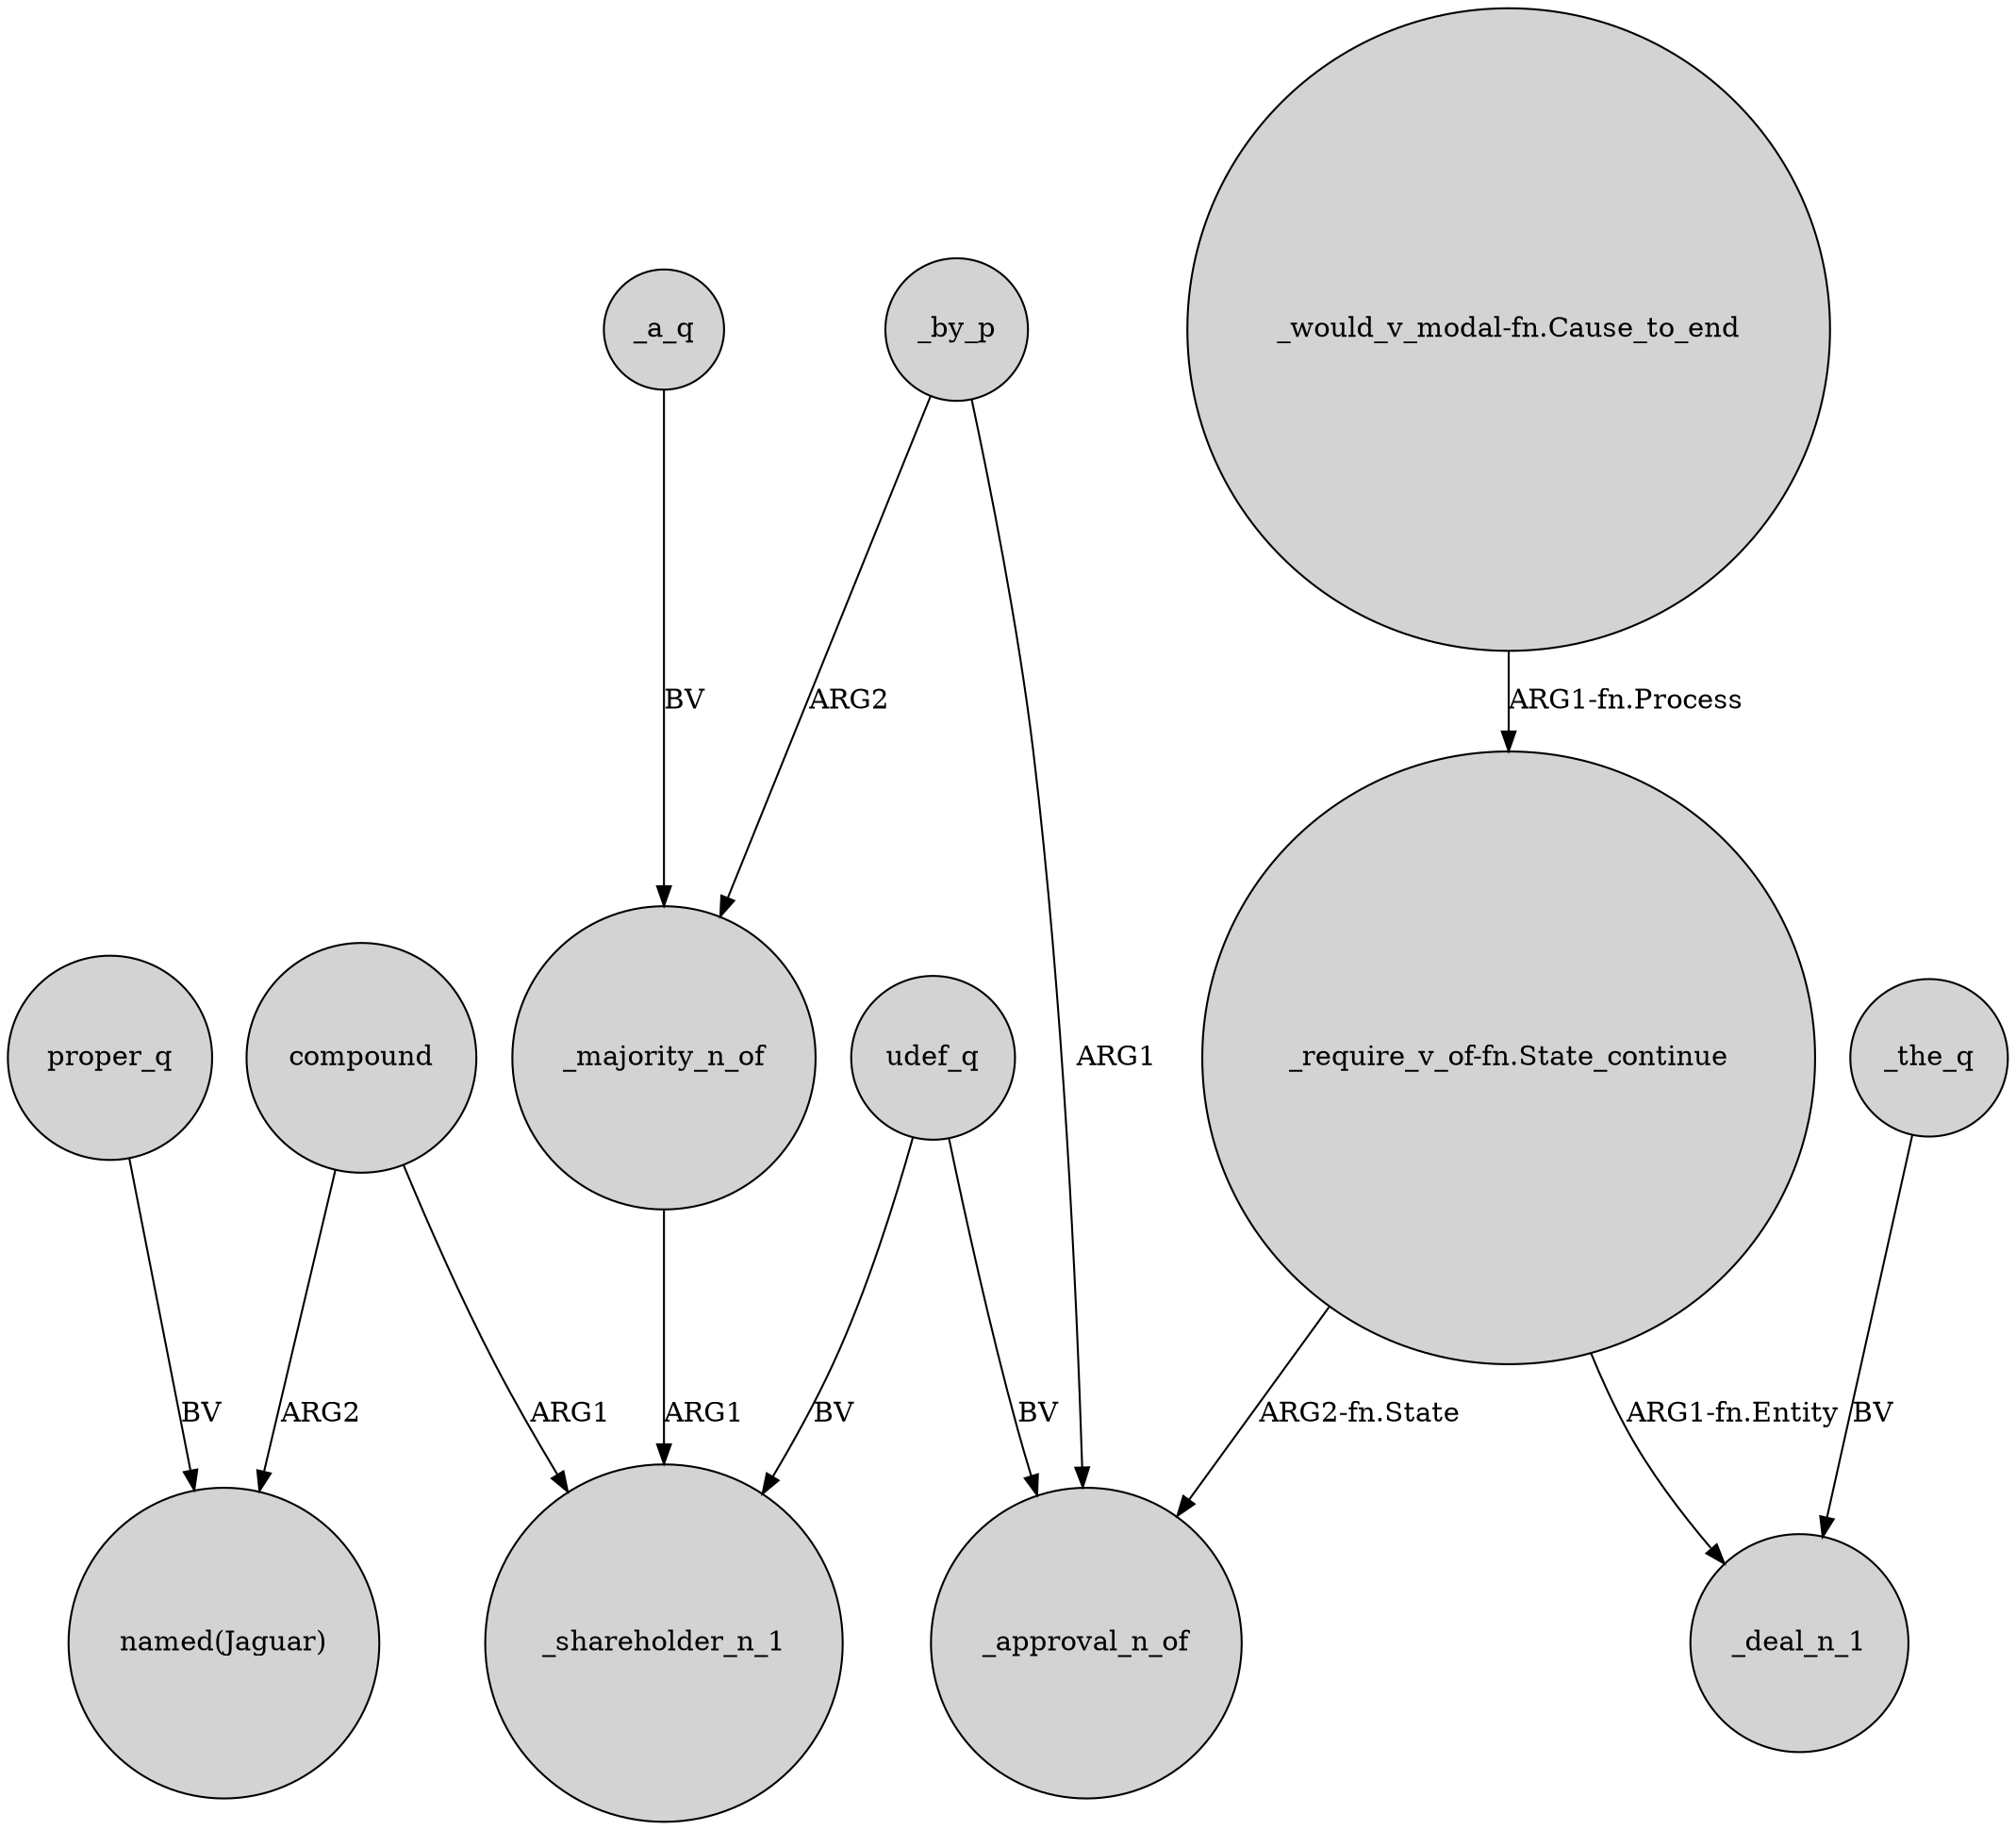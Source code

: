 digraph {
	node [shape=circle style=filled]
	compound -> "named(Jaguar)" [label=ARG2]
	_by_p -> _approval_n_of [label=ARG1]
	"_require_v_of-fn.State_continue" -> _approval_n_of [label="ARG2-fn.State"]
	_a_q -> _majority_n_of [label=BV]
	_the_q -> _deal_n_1 [label=BV]
	udef_q -> _approval_n_of [label=BV]
	_by_p -> _majority_n_of [label=ARG2]
	"_require_v_of-fn.State_continue" -> _deal_n_1 [label="ARG1-fn.Entity"]
	proper_q -> "named(Jaguar)" [label=BV]
	_majority_n_of -> _shareholder_n_1 [label=ARG1]
	udef_q -> _shareholder_n_1 [label=BV]
	"_would_v_modal-fn.Cause_to_end" -> "_require_v_of-fn.State_continue" [label="ARG1-fn.Process"]
	compound -> _shareholder_n_1 [label=ARG1]
}
